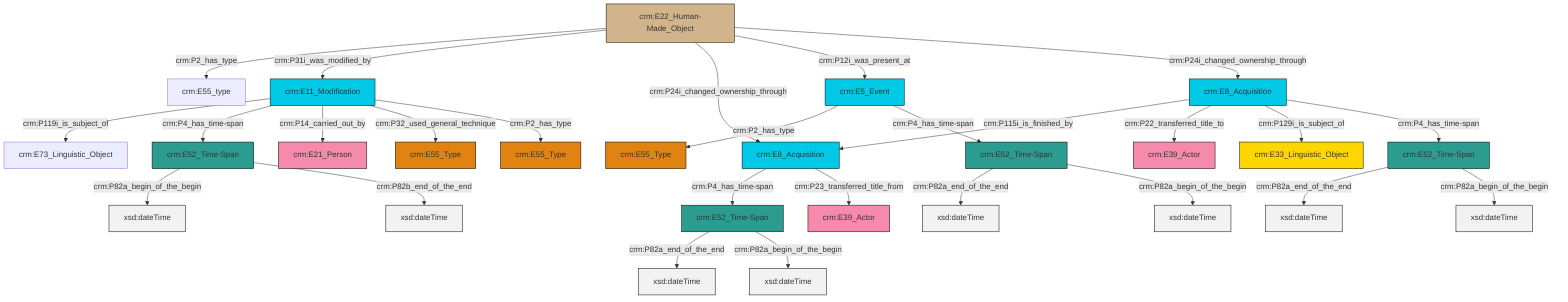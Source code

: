 graph TD
classDef Literal fill:#f2f2f2,stroke:#000000;
classDef CRM_Entity fill:#FFFFFF,stroke:#000000;
classDef Temporal_Entity fill:#00C9E6, stroke:#000000;
classDef Type fill:#E18312, stroke:#000000;
classDef Time-Span fill:#2C9C91, stroke:#000000;
classDef Appellation fill:#FFEB7F, stroke:#000000;
classDef Place fill:#008836, stroke:#000000;
classDef Persistent_Item fill:#B266B2, stroke:#000000;
classDef Conceptual_Object fill:#FFD700, stroke:#000000;
classDef Physical_Thing fill:#D2B48C, stroke:#000000;
classDef Actor fill:#f58aad, stroke:#000000;
classDef PC_Classes fill:#4ce600, stroke:#000000;
classDef Multi fill:#cccccc,stroke:#000000;

0["crm:E8_Acquisition"]:::Temporal_Entity -->|crm:P115i_is_finished_by| 1["crm:E8_Acquisition"]:::Temporal_Entity
0["crm:E8_Acquisition"]:::Temporal_Entity -->|crm:P22_transferred_title_to| 2["crm:E39_Actor"]:::Actor
5["crm:E11_Modification"]:::Temporal_Entity -->|crm:P119i_is_subject_of| 6["crm:E73_Linguistic_Object"]:::Default
5["crm:E11_Modification"]:::Temporal_Entity -->|crm:P4_has_time-span| 7["crm:E52_Time-Span"]:::Time-Span
7["crm:E52_Time-Span"]:::Time-Span -->|crm:P82a_begin_of_the_begin| 8[xsd:dateTime]:::Literal
9["crm:E52_Time-Span"]:::Time-Span -->|crm:P82a_end_of_the_end| 10[xsd:dateTime]:::Literal
11["crm:E22_Human-Made_Object"]:::Physical_Thing -->|crm:P2_has_type| 13["crm:E55_type"]:::Default
9["crm:E52_Time-Span"]:::Time-Span -->|crm:P82a_begin_of_the_begin| 16[xsd:dateTime]:::Literal
20["crm:E52_Time-Span"]:::Time-Span -->|crm:P82a_end_of_the_end| 21[xsd:dateTime]:::Literal
27["crm:E5_Event"]:::Temporal_Entity -->|crm:P2_has_type| 22["crm:E55_Type"]:::Type
11["crm:E22_Human-Made_Object"]:::Physical_Thing -->|crm:P31i_was_modified_by| 5["crm:E11_Modification"]:::Temporal_Entity
5["crm:E11_Modification"]:::Temporal_Entity -->|crm:P14_carried_out_by| 25["crm:E21_Person"]:::Actor
0["crm:E8_Acquisition"]:::Temporal_Entity -->|crm:P129i_is_subject_of| 28["crm:E33_Linguistic_Object"]:::Conceptual_Object
0["crm:E8_Acquisition"]:::Temporal_Entity -->|crm:P4_has_time-span| 18["crm:E52_Time-Span"]:::Time-Span
5["crm:E11_Modification"]:::Temporal_Entity -->|crm:P32_used_general_technique| 3["crm:E55_Type"]:::Type
27["crm:E5_Event"]:::Temporal_Entity -->|crm:P4_has_time-span| 20["crm:E52_Time-Span"]:::Time-Span
1["crm:E8_Acquisition"]:::Temporal_Entity -->|crm:P4_has_time-span| 9["crm:E52_Time-Span"]:::Time-Span
20["crm:E52_Time-Span"]:::Time-Span -->|crm:P82a_begin_of_the_begin| 34[xsd:dateTime]:::Literal
11["crm:E22_Human-Made_Object"]:::Physical_Thing -->|crm:P24i_changed_ownership_through| 1["crm:E8_Acquisition"]:::Temporal_Entity
11["crm:E22_Human-Made_Object"]:::Physical_Thing -->|crm:P12i_was_present_at| 27["crm:E5_Event"]:::Temporal_Entity
1["crm:E8_Acquisition"]:::Temporal_Entity -->|crm:P23_transferred_title_from| 31["crm:E39_Actor"]:::Actor
5["crm:E11_Modification"]:::Temporal_Entity -->|crm:P2_has_type| 38["crm:E55_Type"]:::Type
18["crm:E52_Time-Span"]:::Time-Span -->|crm:P82a_end_of_the_end| 39[xsd:dateTime]:::Literal
11["crm:E22_Human-Made_Object"]:::Physical_Thing -->|crm:P24i_changed_ownership_through| 0["crm:E8_Acquisition"]:::Temporal_Entity
7["crm:E52_Time-Span"]:::Time-Span -->|crm:P82b_end_of_the_end| 42[xsd:dateTime]:::Literal
18["crm:E52_Time-Span"]:::Time-Span -->|crm:P82a_begin_of_the_begin| 43[xsd:dateTime]:::Literal